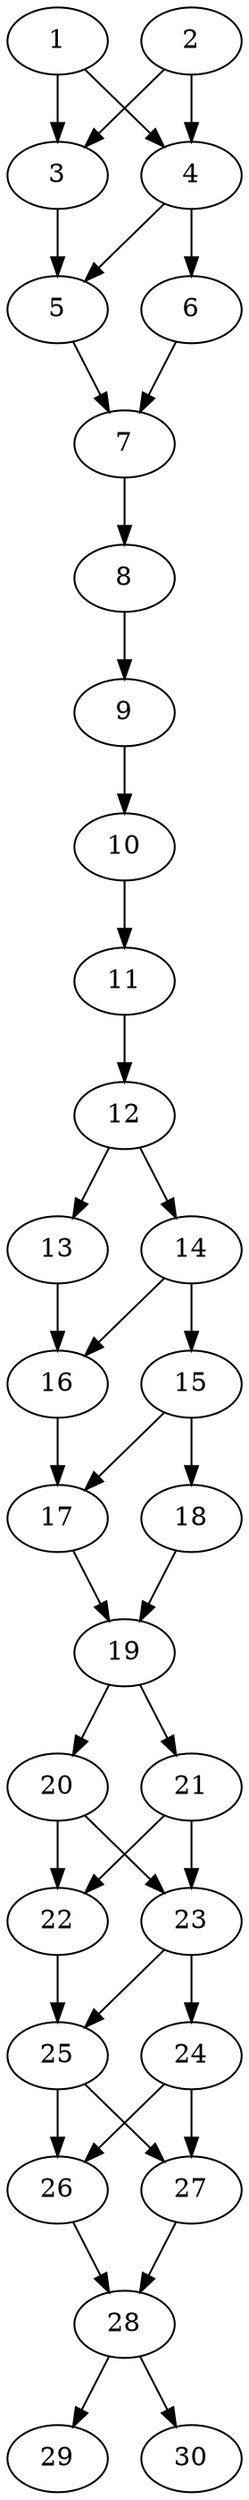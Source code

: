 // DAG automatically generated by daggen at Thu Oct  3 14:04:17 2019
// ./daggen --dot -n 30 --ccr 0.3 --fat 0.3 --regular 0.5 --density 0.9 --mindata 5242880 --maxdata 52428800 
digraph G {
  1 [size="48783360", alpha="0.05", expect_size="14635008"] 
  1 -> 3 [size ="14635008"]
  1 -> 4 [size ="14635008"]
  2 [size="172711253", alpha="0.15", expect_size="51813376"] 
  2 -> 3 [size ="51813376"]
  2 -> 4 [size ="51813376"]
  3 [size="46069760", alpha="0.16", expect_size="13820928"] 
  3 -> 5 [size ="13820928"]
  4 [size="89361067", alpha="0.15", expect_size="26808320"] 
  4 -> 5 [size ="26808320"]
  4 -> 6 [size ="26808320"]
  5 [size="76660053", alpha="0.09", expect_size="22998016"] 
  5 -> 7 [size ="22998016"]
  6 [size="122869760", alpha="0.10", expect_size="36860928"] 
  6 -> 7 [size ="36860928"]
  7 [size="142062933", alpha="0.20", expect_size="42618880"] 
  7 -> 8 [size ="42618880"]
  8 [size="134447787", alpha="0.10", expect_size="40334336"] 
  8 -> 9 [size ="40334336"]
  9 [size="163549867", alpha="0.02", expect_size="49064960"] 
  9 -> 10 [size ="49064960"]
  10 [size="94644907", alpha="0.09", expect_size="28393472"] 
  10 -> 11 [size ="28393472"]
  11 [size="23726080", alpha="0.01", expect_size="7117824"] 
  11 -> 12 [size ="7117824"]
  12 [size="65378987", alpha="0.19", expect_size="19613696"] 
  12 -> 13 [size ="19613696"]
  12 -> 14 [size ="19613696"]
  13 [size="27798187", alpha="0.15", expect_size="8339456"] 
  13 -> 16 [size ="8339456"]
  14 [size="150773760", alpha="0.11", expect_size="45232128"] 
  14 -> 15 [size ="45232128"]
  14 -> 16 [size ="45232128"]
  15 [size="110233600", alpha="0.07", expect_size="33070080"] 
  15 -> 17 [size ="33070080"]
  15 -> 18 [size ="33070080"]
  16 [size="19933867", alpha="0.04", expect_size="5980160"] 
  16 -> 17 [size ="5980160"]
  17 [size="97440427", alpha="0.07", expect_size="29232128"] 
  17 -> 19 [size ="29232128"]
  18 [size="94586880", alpha="0.00", expect_size="28376064"] 
  18 -> 19 [size ="28376064"]
  19 [size="174206293", alpha="0.12", expect_size="52261888"] 
  19 -> 20 [size ="52261888"]
  19 -> 21 [size ="52261888"]
  20 [size="33232213", alpha="0.18", expect_size="9969664"] 
  20 -> 22 [size ="9969664"]
  20 -> 23 [size ="9969664"]
  21 [size="104994133", alpha="0.08", expect_size="31498240"] 
  21 -> 22 [size ="31498240"]
  21 -> 23 [size ="31498240"]
  22 [size="115974827", alpha="0.18", expect_size="34792448"] 
  22 -> 25 [size ="34792448"]
  23 [size="105321813", alpha="0.11", expect_size="31596544"] 
  23 -> 24 [size ="31596544"]
  23 -> 25 [size ="31596544"]
  24 [size="65788587", alpha="0.14", expect_size="19736576"] 
  24 -> 26 [size ="19736576"]
  24 -> 27 [size ="19736576"]
  25 [size="155129173", alpha="0.04", expect_size="46538752"] 
  25 -> 26 [size ="46538752"]
  25 -> 27 [size ="46538752"]
  26 [size="55828480", alpha="0.08", expect_size="16748544"] 
  26 -> 28 [size ="16748544"]
  27 [size="88261973", alpha="0.07", expect_size="26478592"] 
  27 -> 28 [size ="26478592"]
  28 [size="141441707", alpha="0.01", expect_size="42432512"] 
  28 -> 29 [size ="42432512"]
  28 -> 30 [size ="42432512"]
  29 [size="142690987", alpha="0.14", expect_size="42807296"] 
  30 [size="78271147", alpha="0.17", expect_size="23481344"] 
}
